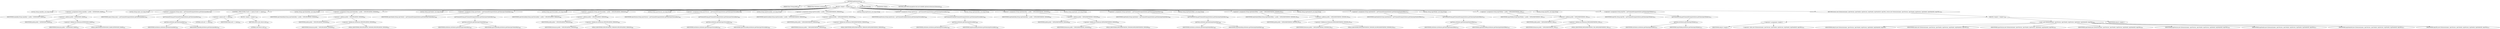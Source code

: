digraph "getExtension" {  
"1064" [label = <(METHOD,getExtension)<SUB>646</SUB>> ]
"1065" [label = <(PARAM,final String prefix)<SUB>646</SUB>> ]
"1066" [label = <(PARAM,final Attributes attributes)<SUB>647</SUB>> ]
"1067" [label = <(BLOCK,&lt;empty&gt;,&lt;empty&gt;)<SUB>647</SUB>> ]
"1068" [label = <(LOCAL,String nameKey: java.lang.String)> ]
"1069" [label = <(&lt;operator&gt;.assignment,String nameKey = prefix + EXTENSION_NAME)<SUB>651</SUB>> ]
"1070" [label = <(IDENTIFIER,nameKey,String nameKey = prefix + EXTENSION_NAME)<SUB>651</SUB>> ]
"1071" [label = <(&lt;operator&gt;.addition,prefix + EXTENSION_NAME)<SUB>651</SUB>> ]
"1072" [label = <(IDENTIFIER,prefix,prefix + EXTENSION_NAME)<SUB>651</SUB>> ]
"1073" [label = <(&lt;operator&gt;.fieldAccess,Extension.EXTENSION_NAME)<SUB>651</SUB>> ]
"1074" [label = <(IDENTIFIER,Extension,prefix + EXTENSION_NAME)<SUB>651</SUB>> ]
"1075" [label = <(FIELD_IDENTIFIER,EXTENSION_NAME,EXTENSION_NAME)<SUB>651</SUB>> ]
"1076" [label = <(LOCAL,String name: java.lang.String)> ]
"1077" [label = <(&lt;operator&gt;.assignment,String name = getTrimmedString(attributes.getValue(nameKey)))<SUB>652</SUB>> ]
"1078" [label = <(IDENTIFIER,name,String name = getTrimmedString(attributes.getValue(nameKey)))<SUB>652</SUB>> ]
"1079" [label = <(getTrimmedString,getTrimmedString(attributes.getValue(nameKey)))<SUB>652</SUB>> ]
"1080" [label = <(getValue,attributes.getValue(nameKey))<SUB>652</SUB>> ]
"1081" [label = <(IDENTIFIER,attributes,attributes.getValue(nameKey))<SUB>652</SUB>> ]
"1082" [label = <(IDENTIFIER,nameKey,attributes.getValue(nameKey))<SUB>652</SUB>> ]
"1083" [label = <(CONTROL_STRUCTURE,if (null == name),if (null == name))<SUB>653</SUB>> ]
"1084" [label = <(&lt;operator&gt;.equals,null == name)<SUB>653</SUB>> ]
"1085" [label = <(LITERAL,null,null == name)<SUB>653</SUB>> ]
"1086" [label = <(IDENTIFIER,name,null == name)<SUB>653</SUB>> ]
"1087" [label = <(BLOCK,&lt;empty&gt;,&lt;empty&gt;)<SUB>653</SUB>> ]
"1088" [label = <(RETURN,return null;,return null;)<SUB>654</SUB>> ]
"1089" [label = <(LITERAL,null,return null;)<SUB>654</SUB>> ]
"1090" [label = <(LOCAL,String specVendorKey: java.lang.String)> ]
"1091" [label = <(&lt;operator&gt;.assignment,String specVendorKey = prefix + SPECIFICATION_VENDOR)<SUB>657</SUB>> ]
"1092" [label = <(IDENTIFIER,specVendorKey,String specVendorKey = prefix + SPECIFICATION_VENDOR)<SUB>657</SUB>> ]
"1093" [label = <(&lt;operator&gt;.addition,prefix + SPECIFICATION_VENDOR)<SUB>657</SUB>> ]
"1094" [label = <(IDENTIFIER,prefix,prefix + SPECIFICATION_VENDOR)<SUB>657</SUB>> ]
"1095" [label = <(&lt;operator&gt;.fieldAccess,Extension.SPECIFICATION_VENDOR)<SUB>657</SUB>> ]
"1096" [label = <(IDENTIFIER,Extension,prefix + SPECIFICATION_VENDOR)<SUB>657</SUB>> ]
"1097" [label = <(FIELD_IDENTIFIER,SPECIFICATION_VENDOR,SPECIFICATION_VENDOR)<SUB>657</SUB>> ]
"1098" [label = <(LOCAL,String specVendor: java.lang.String)> ]
"1099" [label = <(&lt;operator&gt;.assignment,String specVendor = getTrimmedString(attributes.getValue(specVendorKey)))<SUB>658</SUB>> ]
"1100" [label = <(IDENTIFIER,specVendor,String specVendor = getTrimmedString(attributes.getValue(specVendorKey)))<SUB>658</SUB>> ]
"1101" [label = <(getTrimmedString,getTrimmedString(attributes.getValue(specVendorKey)))<SUB>659</SUB>> ]
"1102" [label = <(getValue,attributes.getValue(specVendorKey))<SUB>659</SUB>> ]
"1103" [label = <(IDENTIFIER,attributes,attributes.getValue(specVendorKey))<SUB>659</SUB>> ]
"1104" [label = <(IDENTIFIER,specVendorKey,attributes.getValue(specVendorKey))<SUB>659</SUB>> ]
"1105" [label = <(LOCAL,String specVersionKey: java.lang.String)> ]
"1106" [label = <(&lt;operator&gt;.assignment,String specVersionKey = prefix + SPECIFICATION_VERSION)<SUB>660</SUB>> ]
"1107" [label = <(IDENTIFIER,specVersionKey,String specVersionKey = prefix + SPECIFICATION_VERSION)<SUB>660</SUB>> ]
"1108" [label = <(&lt;operator&gt;.addition,prefix + SPECIFICATION_VERSION)<SUB>660</SUB>> ]
"1109" [label = <(IDENTIFIER,prefix,prefix + SPECIFICATION_VERSION)<SUB>660</SUB>> ]
"1110" [label = <(&lt;operator&gt;.fieldAccess,Extension.SPECIFICATION_VERSION)<SUB>660</SUB>> ]
"1111" [label = <(IDENTIFIER,Extension,prefix + SPECIFICATION_VERSION)<SUB>660</SUB>> ]
"1112" [label = <(FIELD_IDENTIFIER,SPECIFICATION_VERSION,SPECIFICATION_VERSION)<SUB>660</SUB>> ]
"1113" [label = <(LOCAL,String specVersion: java.lang.String)> ]
"1114" [label = <(&lt;operator&gt;.assignment,String specVersion = getTrimmedString(attributes.getValue(specVersionKey)))<SUB>661</SUB>> ]
"1115" [label = <(IDENTIFIER,specVersion,String specVersion = getTrimmedString(attributes.getValue(specVersionKey)))<SUB>661</SUB>> ]
"1116" [label = <(getTrimmedString,getTrimmedString(attributes.getValue(specVersionKey)))<SUB>662</SUB>> ]
"1117" [label = <(getValue,attributes.getValue(specVersionKey))<SUB>662</SUB>> ]
"1118" [label = <(IDENTIFIER,attributes,attributes.getValue(specVersionKey))<SUB>662</SUB>> ]
"1119" [label = <(IDENTIFIER,specVersionKey,attributes.getValue(specVersionKey))<SUB>662</SUB>> ]
"1120" [label = <(LOCAL,String impVersionKey: java.lang.String)> ]
"1121" [label = <(&lt;operator&gt;.assignment,String impVersionKey = prefix + IMPLEMENTATION_VERSION)<SUB>664</SUB>> ]
"1122" [label = <(IDENTIFIER,impVersionKey,String impVersionKey = prefix + IMPLEMENTATION_VERSION)<SUB>664</SUB>> ]
"1123" [label = <(&lt;operator&gt;.addition,prefix + IMPLEMENTATION_VERSION)<SUB>664</SUB>> ]
"1124" [label = <(IDENTIFIER,prefix,prefix + IMPLEMENTATION_VERSION)<SUB>664</SUB>> ]
"1125" [label = <(&lt;operator&gt;.fieldAccess,Extension.IMPLEMENTATION_VERSION)<SUB>664</SUB>> ]
"1126" [label = <(IDENTIFIER,Extension,prefix + IMPLEMENTATION_VERSION)<SUB>664</SUB>> ]
"1127" [label = <(FIELD_IDENTIFIER,IMPLEMENTATION_VERSION,IMPLEMENTATION_VERSION)<SUB>664</SUB>> ]
"1128" [label = <(LOCAL,String impVersion: java.lang.String)> ]
"1129" [label = <(&lt;operator&gt;.assignment,String impVersion = getTrimmedString(attributes.getValue(impVersionKey)))<SUB>665</SUB>> ]
"1130" [label = <(IDENTIFIER,impVersion,String impVersion = getTrimmedString(attributes.getValue(impVersionKey)))<SUB>665</SUB>> ]
"1131" [label = <(getTrimmedString,getTrimmedString(attributes.getValue(impVersionKey)))<SUB>666</SUB>> ]
"1132" [label = <(getValue,attributes.getValue(impVersionKey))<SUB>666</SUB>> ]
"1133" [label = <(IDENTIFIER,attributes,attributes.getValue(impVersionKey))<SUB>666</SUB>> ]
"1134" [label = <(IDENTIFIER,impVersionKey,attributes.getValue(impVersionKey))<SUB>666</SUB>> ]
"1135" [label = <(LOCAL,String impVendorKey: java.lang.String)> ]
"1136" [label = <(&lt;operator&gt;.assignment,String impVendorKey = prefix + IMPLEMENTATION_VENDOR)<SUB>667</SUB>> ]
"1137" [label = <(IDENTIFIER,impVendorKey,String impVendorKey = prefix + IMPLEMENTATION_VENDOR)<SUB>667</SUB>> ]
"1138" [label = <(&lt;operator&gt;.addition,prefix + IMPLEMENTATION_VENDOR)<SUB>667</SUB>> ]
"1139" [label = <(IDENTIFIER,prefix,prefix + IMPLEMENTATION_VENDOR)<SUB>667</SUB>> ]
"1140" [label = <(&lt;operator&gt;.fieldAccess,Extension.IMPLEMENTATION_VENDOR)<SUB>667</SUB>> ]
"1141" [label = <(IDENTIFIER,Extension,prefix + IMPLEMENTATION_VENDOR)<SUB>667</SUB>> ]
"1142" [label = <(FIELD_IDENTIFIER,IMPLEMENTATION_VENDOR,IMPLEMENTATION_VENDOR)<SUB>667</SUB>> ]
"1143" [label = <(LOCAL,String impVendor: java.lang.String)> ]
"1144" [label = <(&lt;operator&gt;.assignment,String impVendor = getTrimmedString(attributes.getValue(impVendorKey)))<SUB>668</SUB>> ]
"1145" [label = <(IDENTIFIER,impVendor,String impVendor = getTrimmedString(attributes.getValue(impVendorKey)))<SUB>668</SUB>> ]
"1146" [label = <(getTrimmedString,getTrimmedString(attributes.getValue(impVendorKey)))<SUB>669</SUB>> ]
"1147" [label = <(getValue,attributes.getValue(impVendorKey))<SUB>669</SUB>> ]
"1148" [label = <(IDENTIFIER,attributes,attributes.getValue(impVendorKey))<SUB>669</SUB>> ]
"1149" [label = <(IDENTIFIER,impVendorKey,attributes.getValue(impVendorKey))<SUB>669</SUB>> ]
"1150" [label = <(LOCAL,String impVendorIDKey: java.lang.String)> ]
"1151" [label = <(&lt;operator&gt;.assignment,String impVendorIDKey = prefix + IMPLEMENTATION_VENDOR_ID)<SUB>670</SUB>> ]
"1152" [label = <(IDENTIFIER,impVendorIDKey,String impVendorIDKey = prefix + IMPLEMENTATION_VENDOR_ID)<SUB>670</SUB>> ]
"1153" [label = <(&lt;operator&gt;.addition,prefix + IMPLEMENTATION_VENDOR_ID)<SUB>670</SUB>> ]
"1154" [label = <(IDENTIFIER,prefix,prefix + IMPLEMENTATION_VENDOR_ID)<SUB>670</SUB>> ]
"1155" [label = <(&lt;operator&gt;.fieldAccess,Extension.IMPLEMENTATION_VENDOR_ID)<SUB>670</SUB>> ]
"1156" [label = <(IDENTIFIER,Extension,prefix + IMPLEMENTATION_VENDOR_ID)<SUB>670</SUB>> ]
"1157" [label = <(FIELD_IDENTIFIER,IMPLEMENTATION_VENDOR_ID,IMPLEMENTATION_VENDOR_ID)<SUB>670</SUB>> ]
"1158" [label = <(LOCAL,String impVendorId: java.lang.String)> ]
"1159" [label = <(&lt;operator&gt;.assignment,String impVendorId = getTrimmedString(attributes.getValue(impVendorIDKey)))<SUB>671</SUB>> ]
"1160" [label = <(IDENTIFIER,impVendorId,String impVendorId = getTrimmedString(attributes.getValue(impVendorIDKey)))<SUB>671</SUB>> ]
"1161" [label = <(getTrimmedString,getTrimmedString(attributes.getValue(impVendorIDKey)))<SUB>672</SUB>> ]
"1162" [label = <(getValue,attributes.getValue(impVendorIDKey))<SUB>672</SUB>> ]
"1163" [label = <(IDENTIFIER,attributes,attributes.getValue(impVendorIDKey))<SUB>672</SUB>> ]
"1164" [label = <(IDENTIFIER,impVendorIDKey,attributes.getValue(impVendorIDKey))<SUB>672</SUB>> ]
"1165" [label = <(LOCAL,String impURLKey: java.lang.String)> ]
"1166" [label = <(&lt;operator&gt;.assignment,String impURLKey = prefix + IMPLEMENTATION_URL)<SUB>673</SUB>> ]
"1167" [label = <(IDENTIFIER,impURLKey,String impURLKey = prefix + IMPLEMENTATION_URL)<SUB>673</SUB>> ]
"1168" [label = <(&lt;operator&gt;.addition,prefix + IMPLEMENTATION_URL)<SUB>673</SUB>> ]
"1169" [label = <(IDENTIFIER,prefix,prefix + IMPLEMENTATION_URL)<SUB>673</SUB>> ]
"1170" [label = <(&lt;operator&gt;.fieldAccess,Extension.IMPLEMENTATION_URL)<SUB>673</SUB>> ]
"1171" [label = <(IDENTIFIER,Extension,prefix + IMPLEMENTATION_URL)<SUB>673</SUB>> ]
"1172" [label = <(FIELD_IDENTIFIER,IMPLEMENTATION_URL,IMPLEMENTATION_URL)<SUB>673</SUB>> ]
"1173" [label = <(LOCAL,String impURL: java.lang.String)> ]
"1174" [label = <(&lt;operator&gt;.assignment,String impURL = getTrimmedString(attributes.getValue(impURLKey)))<SUB>674</SUB>> ]
"1175" [label = <(IDENTIFIER,impURL,String impURL = getTrimmedString(attributes.getValue(impURLKey)))<SUB>674</SUB>> ]
"1176" [label = <(getTrimmedString,getTrimmedString(attributes.getValue(impURLKey)))<SUB>674</SUB>> ]
"1177" [label = <(getValue,attributes.getValue(impURLKey))<SUB>674</SUB>> ]
"1178" [label = <(IDENTIFIER,attributes,attributes.getValue(impURLKey))<SUB>674</SUB>> ]
"1179" [label = <(IDENTIFIER,impURLKey,attributes.getValue(impURLKey))<SUB>674</SUB>> ]
"1180" [label = <(RETURN,return new Extension(name, specVersion, specVendor, impVersion, impVendor, impVendorId, impURL);,return new Extension(name, specVersion, specVendor, impVersion, impVendor, impVendorId, impURL);)<SUB>676</SUB>> ]
"1181" [label = <(BLOCK,&lt;empty&gt;,&lt;empty&gt;)<SUB>676</SUB>> ]
"1182" [label = <(&lt;operator&gt;.assignment,&lt;empty&gt;)> ]
"1183" [label = <(IDENTIFIER,$obj19,&lt;empty&gt;)> ]
"1184" [label = <(&lt;operator&gt;.alloc,new Extension(name, specVersion, specVendor, impVersion, impVendor, impVendorId, impURL))<SUB>676</SUB>> ]
"1185" [label = <(&lt;init&gt;,new Extension(name, specVersion, specVendor, impVersion, impVendor, impVendorId, impURL))<SUB>676</SUB>> ]
"1186" [label = <(IDENTIFIER,$obj19,new Extension(name, specVersion, specVendor, impVersion, impVendor, impVendorId, impURL))> ]
"1187" [label = <(IDENTIFIER,name,new Extension(name, specVersion, specVendor, impVersion, impVendor, impVendorId, impURL))<SUB>676</SUB>> ]
"1188" [label = <(IDENTIFIER,specVersion,new Extension(name, specVersion, specVendor, impVersion, impVendor, impVendorId, impURL))<SUB>676</SUB>> ]
"1189" [label = <(IDENTIFIER,specVendor,new Extension(name, specVersion, specVendor, impVersion, impVendor, impVendorId, impURL))<SUB>676</SUB>> ]
"1190" [label = <(IDENTIFIER,impVersion,new Extension(name, specVersion, specVendor, impVersion, impVendor, impVendorId, impURL))<SUB>676</SUB>> ]
"1191" [label = <(IDENTIFIER,impVendor,new Extension(name, specVersion, specVendor, impVersion, impVendor, impVendorId, impURL))<SUB>677</SUB>> ]
"1192" [label = <(IDENTIFIER,impVendorId,new Extension(name, specVersion, specVendor, impVersion, impVendor, impVendorId, impURL))<SUB>677</SUB>> ]
"1193" [label = <(IDENTIFIER,impURL,new Extension(name, specVersion, specVendor, impVersion, impVendor, impVendorId, impURL))<SUB>677</SUB>> ]
"1194" [label = <(IDENTIFIER,$obj19,&lt;empty&gt;)> ]
"1195" [label = <(MODIFIER,PRIVATE)> ]
"1196" [label = <(MODIFIER,STATIC)> ]
"1197" [label = <(METHOD_RETURN,org.apache.tools.ant.taskdefs.optional.extension.Extension)<SUB>646</SUB>> ]
  "1064" -> "1065" 
  "1064" -> "1066" 
  "1064" -> "1067" 
  "1064" -> "1195" 
  "1064" -> "1196" 
  "1064" -> "1197" 
  "1067" -> "1068" 
  "1067" -> "1069" 
  "1067" -> "1076" 
  "1067" -> "1077" 
  "1067" -> "1083" 
  "1067" -> "1090" 
  "1067" -> "1091" 
  "1067" -> "1098" 
  "1067" -> "1099" 
  "1067" -> "1105" 
  "1067" -> "1106" 
  "1067" -> "1113" 
  "1067" -> "1114" 
  "1067" -> "1120" 
  "1067" -> "1121" 
  "1067" -> "1128" 
  "1067" -> "1129" 
  "1067" -> "1135" 
  "1067" -> "1136" 
  "1067" -> "1143" 
  "1067" -> "1144" 
  "1067" -> "1150" 
  "1067" -> "1151" 
  "1067" -> "1158" 
  "1067" -> "1159" 
  "1067" -> "1165" 
  "1067" -> "1166" 
  "1067" -> "1173" 
  "1067" -> "1174" 
  "1067" -> "1180" 
  "1069" -> "1070" 
  "1069" -> "1071" 
  "1071" -> "1072" 
  "1071" -> "1073" 
  "1073" -> "1074" 
  "1073" -> "1075" 
  "1077" -> "1078" 
  "1077" -> "1079" 
  "1079" -> "1080" 
  "1080" -> "1081" 
  "1080" -> "1082" 
  "1083" -> "1084" 
  "1083" -> "1087" 
  "1084" -> "1085" 
  "1084" -> "1086" 
  "1087" -> "1088" 
  "1088" -> "1089" 
  "1091" -> "1092" 
  "1091" -> "1093" 
  "1093" -> "1094" 
  "1093" -> "1095" 
  "1095" -> "1096" 
  "1095" -> "1097" 
  "1099" -> "1100" 
  "1099" -> "1101" 
  "1101" -> "1102" 
  "1102" -> "1103" 
  "1102" -> "1104" 
  "1106" -> "1107" 
  "1106" -> "1108" 
  "1108" -> "1109" 
  "1108" -> "1110" 
  "1110" -> "1111" 
  "1110" -> "1112" 
  "1114" -> "1115" 
  "1114" -> "1116" 
  "1116" -> "1117" 
  "1117" -> "1118" 
  "1117" -> "1119" 
  "1121" -> "1122" 
  "1121" -> "1123" 
  "1123" -> "1124" 
  "1123" -> "1125" 
  "1125" -> "1126" 
  "1125" -> "1127" 
  "1129" -> "1130" 
  "1129" -> "1131" 
  "1131" -> "1132" 
  "1132" -> "1133" 
  "1132" -> "1134" 
  "1136" -> "1137" 
  "1136" -> "1138" 
  "1138" -> "1139" 
  "1138" -> "1140" 
  "1140" -> "1141" 
  "1140" -> "1142" 
  "1144" -> "1145" 
  "1144" -> "1146" 
  "1146" -> "1147" 
  "1147" -> "1148" 
  "1147" -> "1149" 
  "1151" -> "1152" 
  "1151" -> "1153" 
  "1153" -> "1154" 
  "1153" -> "1155" 
  "1155" -> "1156" 
  "1155" -> "1157" 
  "1159" -> "1160" 
  "1159" -> "1161" 
  "1161" -> "1162" 
  "1162" -> "1163" 
  "1162" -> "1164" 
  "1166" -> "1167" 
  "1166" -> "1168" 
  "1168" -> "1169" 
  "1168" -> "1170" 
  "1170" -> "1171" 
  "1170" -> "1172" 
  "1174" -> "1175" 
  "1174" -> "1176" 
  "1176" -> "1177" 
  "1177" -> "1178" 
  "1177" -> "1179" 
  "1180" -> "1181" 
  "1181" -> "1182" 
  "1181" -> "1185" 
  "1181" -> "1194" 
  "1182" -> "1183" 
  "1182" -> "1184" 
  "1185" -> "1186" 
  "1185" -> "1187" 
  "1185" -> "1188" 
  "1185" -> "1189" 
  "1185" -> "1190" 
  "1185" -> "1191" 
  "1185" -> "1192" 
  "1185" -> "1193" 
}
